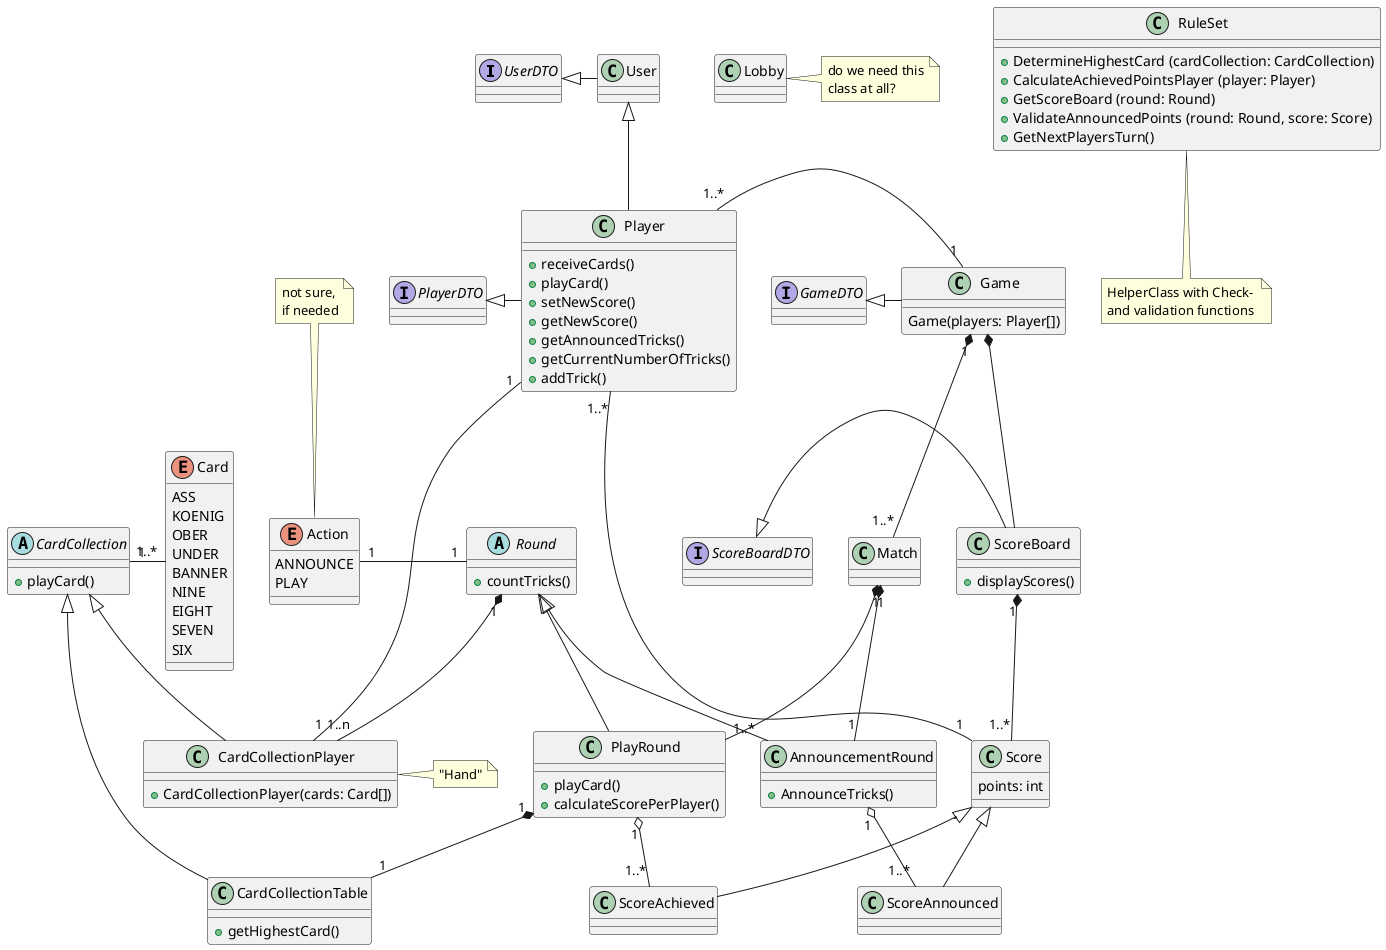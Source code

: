 @startuml
'https://plantuml.com/class-diagram

interface UserDTO
interface PlayerDTO
interface GameDTO
'interface LobbyDTO
interface ScoreBoardDTO

PlayerDTO <|- Player
UserDTO <|- User
GameDTO <|- Game
'LobbyDTO <|- Lobby
ScoreBoardDTO <|- ScoreBoard

Game "1" *-- "1..*" Match
Game *-- ScoreBoard
Score "1" - "1..*" Player
Match "1" *-- "1" AnnouncementRound
Match "1" *-- "1..*" PlayRound
/'Round "1" *-- "1..*" Turn
Turn *-- CardCollectionPlayer'/
Round "1" *-- "1..n" CardCollectionPlayer
ScoreBoard "1" *-- "1..*" Score
PlayRound "1" o-- "1..*" ScoreAchieved
AnnouncementRound "1" o-- "1..*" ScoreAnnounced
User <|-- Player
Round <|-- AnnouncementRound
Round <|-- PlayRound
Score <|-- ScoreAnnounced
Score <|-- ScoreAchieved
CardCollection <|-- CardCollectionPlayer
CardCollection <|-- CardCollectionTable

Player "1..*" - "1" Game
Player "1" - "1" CardCollectionPlayer
PlayRound "1" *-- "1" CardCollectionTable
CardCollection "1" - "1..*" Card
/'Lobby "1" - "1..*" Player'/
Round "1" - "1" Action

class Player {
+ receiveCards()
+ playCard()
+ setNewScore()
+ getNewScore()
+ getAnnouncedTricks()
+ getCurrentNumberOfTricks()
+ addTrick()
}

class Game {

Game(players: Player[])

}

class Lobby {

}
note right of Lobby: do we need this\nclass at all?

class RuleSet {
+ DetermineHighestCard (cardCollection: CardCollection)
+ CalculateAchievedPointsPlayer (player: Player)
+ GetScoreBoard (round: Round)
+ ValidateAnnouncedPoints (round: Round, score: Score)
+ GetNextPlayersTurn()
}
note bottom of RuleSet: HelperClass with Check- \nand validation functions

class ScoreBoard {
+displayScores()
}

class Score {
points: int
}

class ScoreAnnounced {

}

class ScoreAchieved {

}

class Match {

}
'note left of Match: not sure,\nif needed

abstract class Round {
+ countTricks()
}

class AnnouncementRound {
+ AnnounceTricks()
}

class PlayRound {
+ playCard()
+ calculateScorePerPlayer()
}

enum Card {
ASS
KOENIG
OBER
UNDER
BANNER
NINE
EIGHT
SEVEN
SIX
}

enum Action {
ANNOUNCE
PLAY
}
note top of Action: not sure,\nif needed

/'class Turn {
+ Turn (player: Player)
+ announceScore()
+ playCard()
}'/

abstract class CardCollection{
+ playCard()
}

class CardCollectionPlayer {
+ CardCollectionPlayer(cards: Card[])
}
note right of CardCollectionPlayer: "Hand"

class CardCollectionTable {
+getHighestCard()
}

@enduml
